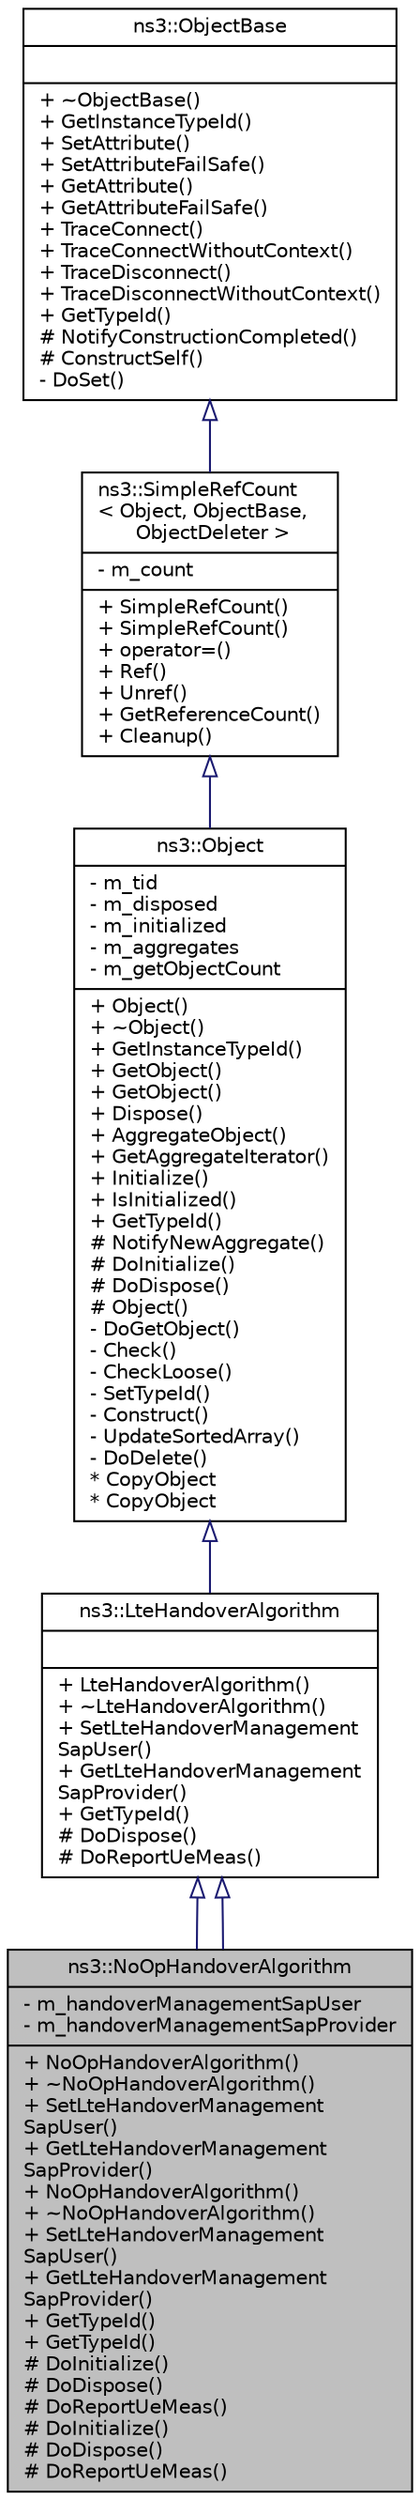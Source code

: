 digraph "ns3::NoOpHandoverAlgorithm"
{
  edge [fontname="Helvetica",fontsize="10",labelfontname="Helvetica",labelfontsize="10"];
  node [fontname="Helvetica",fontsize="10",shape=record];
  Node1 [label="{ns3::NoOpHandoverAlgorithm\n|- m_handoverManagementSapUser\l- m_handoverManagementSapProvider\l|+ NoOpHandoverAlgorithm()\l+ ~NoOpHandoverAlgorithm()\l+ SetLteHandoverManagement\lSapUser()\l+ GetLteHandoverManagement\lSapProvider()\l+ NoOpHandoverAlgorithm()\l+ ~NoOpHandoverAlgorithm()\l+ SetLteHandoverManagement\lSapUser()\l+ GetLteHandoverManagement\lSapProvider()\l+ GetTypeId()\l+ GetTypeId()\l# DoInitialize()\l# DoDispose()\l# DoReportUeMeas()\l# DoInitialize()\l# DoDispose()\l# DoReportUeMeas()\l}",height=0.2,width=0.4,color="black", fillcolor="grey75", style="filled", fontcolor="black"];
  Node2 -> Node1 [dir="back",color="midnightblue",fontsize="10",style="solid",arrowtail="onormal"];
  Node2 [label="{ns3::LteHandoverAlgorithm\n||+ LteHandoverAlgorithm()\l+ ~LteHandoverAlgorithm()\l+ SetLteHandoverManagement\lSapUser()\l+ GetLteHandoverManagement\lSapProvider()\l+ GetTypeId()\l# DoDispose()\l# DoReportUeMeas()\l}",height=0.2,width=0.4,color="black", fillcolor="white", style="filled",URL="$d8/d93/classns3_1_1LteHandoverAlgorithm.html",tooltip="The abstract base class of a handover algorithm that operates using the Handover Management SAP inter..."];
  Node3 -> Node2 [dir="back",color="midnightblue",fontsize="10",style="solid",arrowtail="onormal"];
  Node3 [label="{ns3::Object\n|- m_tid\l- m_disposed\l- m_initialized\l- m_aggregates\l- m_getObjectCount\l|+ Object()\l+ ~Object()\l+ GetInstanceTypeId()\l+ GetObject()\l+ GetObject()\l+ Dispose()\l+ AggregateObject()\l+ GetAggregateIterator()\l+ Initialize()\l+ IsInitialized()\l+ GetTypeId()\l# NotifyNewAggregate()\l# DoInitialize()\l# DoDispose()\l# Object()\l- DoGetObject()\l- Check()\l- CheckLoose()\l- SetTypeId()\l- Construct()\l- UpdateSortedArray()\l- DoDelete()\l* CopyObject\l* CopyObject\l}",height=0.2,width=0.4,color="black", fillcolor="white", style="filled",URL="$d9/d77/classns3_1_1Object.html",tooltip="A base class which provides memory management and object aggregation. "];
  Node4 -> Node3 [dir="back",color="midnightblue",fontsize="10",style="solid",arrowtail="onormal"];
  Node4 [label="{ns3::SimpleRefCount\l\< Object, ObjectBase,\l ObjectDeleter \>\n|- m_count\l|+ SimpleRefCount()\l+ SimpleRefCount()\l+ operator=()\l+ Ref()\l+ Unref()\l+ GetReferenceCount()\l+ Cleanup()\l}",height=0.2,width=0.4,color="black", fillcolor="white", style="filled",URL="$da/da1/classns3_1_1SimpleRefCount.html"];
  Node5 -> Node4 [dir="back",color="midnightblue",fontsize="10",style="solid",arrowtail="onormal"];
  Node5 [label="{ns3::ObjectBase\n||+ ~ObjectBase()\l+ GetInstanceTypeId()\l+ SetAttribute()\l+ SetAttributeFailSafe()\l+ GetAttribute()\l+ GetAttributeFailSafe()\l+ TraceConnect()\l+ TraceConnectWithoutContext()\l+ TraceDisconnect()\l+ TraceDisconnectWithoutContext()\l+ GetTypeId()\l# NotifyConstructionCompleted()\l# ConstructSelf()\l- DoSet()\l}",height=0.2,width=0.4,color="black", fillcolor="white", style="filled",URL="$d2/dac/classns3_1_1ObjectBase.html",tooltip="Anchor the ns-3 type and attribute system. "];
  Node2 -> Node1 [dir="back",color="midnightblue",fontsize="10",style="solid",arrowtail="onormal"];
}
